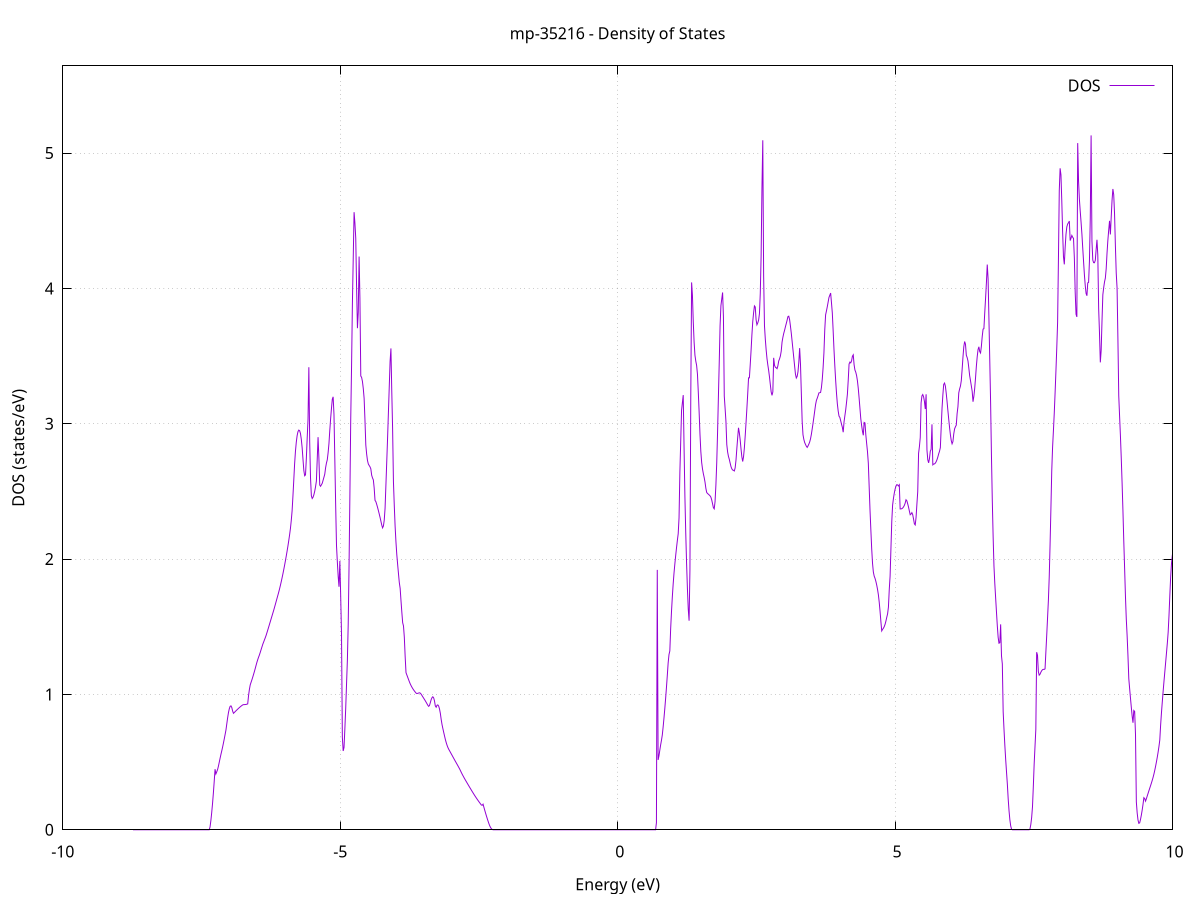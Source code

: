 set title 'mp-35216 - Density of States'
set xlabel 'Energy (eV)'
set ylabel 'DOS (states/eV)'
set grid
set xrange [-10:10]
set yrange [0:5.644]
set xzeroaxis lt -1
set terminal png size 800,600
set output 'mp-35216_dos_gnuplot.png'
plot '-' using 1:2 with lines title 'DOS'
-8.735200 0.000000
-8.720100 0.000000
-8.705000 0.000000
-8.689900 0.000000
-8.674900 0.000000
-8.659800 0.000000
-8.644700 0.000000
-8.629600 0.000000
-8.614500 0.000000
-8.599400 0.000000
-8.584300 0.000000
-8.569200 0.000000
-8.554100 0.000000
-8.539000 0.000000
-8.523900 0.000000
-8.508800 0.000000
-8.493700 0.000000
-8.478600 0.000000
-8.463500 0.000000
-8.448400 0.000000
-8.433300 0.000000
-8.418200 0.000000
-8.403100 0.000000
-8.388100 0.000000
-8.373000 0.000000
-8.357900 0.000000
-8.342800 0.000000
-8.327700 0.000000
-8.312600 0.000000
-8.297500 0.000000
-8.282400 0.000000
-8.267300 0.000000
-8.252200 0.000000
-8.237100 0.000000
-8.222000 0.000000
-8.206900 0.000000
-8.191800 0.000000
-8.176700 0.000000
-8.161600 0.000000
-8.146500 0.000000
-8.131400 0.000000
-8.116300 0.000000
-8.101300 0.000000
-8.086200 0.000000
-8.071100 0.000000
-8.056000 0.000000
-8.040900 0.000000
-8.025800 0.000000
-8.010700 0.000000
-7.995600 0.000000
-7.980500 0.000000
-7.965400 0.000000
-7.950300 0.000000
-7.935200 0.000000
-7.920100 0.000000
-7.905000 0.000000
-7.889900 0.000000
-7.874800 0.000000
-7.859700 0.000000
-7.844600 0.000000
-7.829500 0.000000
-7.814500 0.000000
-7.799400 0.000000
-7.784300 0.000000
-7.769200 0.000000
-7.754100 0.000000
-7.739000 0.000000
-7.723900 0.000000
-7.708800 0.000000
-7.693700 0.000000
-7.678600 0.000000
-7.663500 0.000000
-7.648400 0.000000
-7.633300 0.000000
-7.618200 0.000000
-7.603100 0.000000
-7.588000 0.000000
-7.572900 0.000000
-7.557800 0.000000
-7.542700 0.000000
-7.527700 0.000000
-7.512600 0.000000
-7.497500 0.000000
-7.482400 0.000000
-7.467300 0.000000
-7.452200 0.000000
-7.437100 0.000000
-7.422000 0.000000
-7.406900 0.000000
-7.391800 0.000000
-7.376700 0.000000
-7.361600 0.000100
-7.346500 0.019600
-7.331400 0.067400
-7.316300 0.126100
-7.301200 0.194000
-7.286100 0.271000
-7.271000 0.357000
-7.255900 0.447800
-7.240900 0.412600
-7.225800 0.427800
-7.210700 0.444200
-7.195600 0.469000
-7.180500 0.498200
-7.165400 0.527900
-7.150300 0.556200
-7.135200 0.582600
-7.120100 0.610200
-7.105000 0.640100
-7.089900 0.671400
-7.074800 0.703300
-7.059700 0.736000
-7.044600 0.781200
-7.029500 0.826300
-7.014400 0.865300
-6.999300 0.893900
-6.984200 0.911900
-6.969100 0.915400
-6.954100 0.903200
-6.939000 0.877000
-6.923900 0.860400
-6.908800 0.866400
-6.893700 0.872700
-6.878600 0.879000
-6.863500 0.885100
-6.848400 0.891000
-6.833300 0.896900
-6.818200 0.902600
-6.803100 0.908000
-6.788000 0.913200
-6.772900 0.917900
-6.757800 0.922400
-6.742700 0.924500
-6.727600 0.924800
-6.712500 0.925300
-6.697400 0.926300
-6.682300 0.927700
-6.667300 0.930300
-6.652200 0.991300
-6.637100 1.036100
-6.622000 1.070500
-6.606900 1.089300
-6.591800 1.107800
-6.576700 1.127600
-6.561600 1.148200
-6.546500 1.169600
-6.531400 1.191900
-6.516300 1.215300
-6.501200 1.237700
-6.486100 1.257700
-6.471000 1.275600
-6.455900 1.292100
-6.440800 1.311400
-6.425700 1.331300
-6.410600 1.351100
-6.395600 1.370600
-6.380500 1.386800
-6.365400 1.403100
-6.350300 1.419500
-6.335200 1.436700
-6.320100 1.456600
-6.305000 1.476800
-6.289900 1.497300
-6.274800 1.518000
-6.259700 1.538600
-6.244600 1.559300
-6.229500 1.579900
-6.214400 1.600500
-6.199300 1.621200
-6.184200 1.642900
-6.169100 1.665300
-6.154000 1.687700
-6.138900 1.710100
-6.123800 1.732500
-6.108800 1.754900
-6.093700 1.779100
-6.078600 1.805000
-6.063500 1.832200
-6.048400 1.860500
-6.033300 1.890100
-6.018200 1.921000
-6.003100 1.953200
-5.988000 1.986800
-5.972900 2.021600
-5.957800 2.057900
-5.942700 2.095900
-5.927600 2.136400
-5.912500 2.178800
-5.897400 2.226000
-5.882300 2.285000
-5.867200 2.356700
-5.852100 2.465600
-5.837000 2.582700
-5.822000 2.702800
-5.806900 2.795900
-5.791800 2.863400
-5.776700 2.911700
-5.761600 2.941400
-5.746500 2.953000
-5.731400 2.948300
-5.716300 2.927500
-5.701200 2.884600
-5.686100 2.822500
-5.671000 2.737500
-5.655900 2.655200
-5.640800 2.615500
-5.625700 2.622100
-5.610600 2.742900
-5.595500 2.891400
-5.580400 3.032300
-5.565300 3.417400
-5.550200 2.866400
-5.535200 2.599200
-5.520100 2.468000
-5.505000 2.447600
-5.489900 2.456900
-5.474800 2.475100
-5.459700 2.501200
-5.444600 2.535000
-5.429500 2.576600
-5.414400 2.736800
-5.399300 2.900800
-5.384200 2.744600
-5.369100 2.547000
-5.354000 2.537800
-5.338900 2.549000
-5.323800 2.560200
-5.308700 2.582400
-5.293600 2.604400
-5.278500 2.627400
-5.263400 2.675100
-5.248400 2.709100
-5.233300 2.733400
-5.218200 2.786000
-5.203100 2.853200
-5.188000 2.950500
-5.172900 3.037400
-5.157800 3.113100
-5.142700 3.181200
-5.127600 3.198900
-5.112500 3.067600
-5.097400 2.740200
-5.082300 2.404600
-5.067200 2.101200
-5.052100 1.981200
-5.037000 1.873700
-5.021900 1.795600
-5.006800 1.986800
-4.991700 1.731600
-4.976600 1.441700
-4.961600 0.684000
-4.946500 0.582400
-4.931400 0.608500
-4.916300 0.745800
-4.901200 0.896100
-4.886100 1.076300
-4.871000 1.252700
-4.855900 1.518400
-4.840800 1.952700
-4.825700 2.471900
-4.810600 3.032500
-4.795500 3.428600
-4.780400 3.886300
-4.765300 4.224400
-4.750200 4.563000
-4.735100 4.482200
-4.720000 4.370200
-4.704900 4.007800
-4.689800 3.705900
-4.674800 3.822800
-4.659700 4.235100
-4.644600 3.923800
-4.629500 3.352600
-4.614400 3.342700
-4.599300 3.311700
-4.584200 3.259800
-4.569100 3.187200
-4.554000 3.026500
-4.538900 2.842900
-4.523800 2.775800
-4.508700 2.728400
-4.493600 2.702800
-4.478500 2.691800
-4.463400 2.681900
-4.448300 2.666800
-4.433200 2.619900
-4.418100 2.599500
-4.403000 2.585100
-4.388000 2.525100
-4.372900 2.434000
-4.357800 2.424600
-4.342700 2.404800
-4.327600 2.382900
-4.312500 2.359100
-4.297400 2.334200
-4.282300 2.308200
-4.267200 2.280900
-4.252100 2.252500
-4.237000 2.230600
-4.221900 2.243600
-4.206800 2.287100
-4.191700 2.375400
-4.176600 2.546100
-4.161500 2.718600
-4.146400 2.894100
-4.131300 3.083800
-4.116200 3.273100
-4.101200 3.460500
-4.086100 3.556600
-4.071000 3.241500
-4.055900 2.962800
-4.040800 2.570400
-4.025700 2.396700
-4.010600 2.242000
-3.995500 2.127100
-3.980400 2.033300
-3.965300 1.961700
-3.950200 1.893000
-3.935100 1.826600
-3.920000 1.783900
-3.904900 1.693800
-3.889800 1.608700
-3.874700 1.530500
-3.859600 1.505700
-3.844500 1.421800
-3.829400 1.278800
-3.814400 1.160900
-3.799300 1.144100
-3.784200 1.127400
-3.769100 1.110700
-3.754000 1.094000
-3.738900 1.078800
-3.723800 1.065900
-3.708700 1.054200
-3.693600 1.043700
-3.678500 1.034200
-3.663400 1.025600
-3.648300 1.017600
-3.633200 1.009900
-3.618100 1.006500
-3.603000 1.008000
-3.587900 1.010200
-3.572800 1.012100
-3.557700 1.009800
-3.542600 1.002700
-3.527600 0.992900
-3.512500 0.983000
-3.497400 0.973100
-3.482300 0.963300
-3.467200 0.953200
-3.452100 0.942700
-3.437000 0.931700
-3.421900 0.920600
-3.406800 0.912000
-3.391700 0.917600
-3.376600 0.938700
-3.361500 0.960700
-3.346400 0.975500
-3.331300 0.982700
-3.316200 0.974900
-3.301100 0.952300
-3.286000 0.915100
-3.270900 0.905400
-3.255800 0.919900
-3.240800 0.922600
-3.225700 0.913600
-3.210600 0.892800
-3.195500 0.860300
-3.180400 0.815500
-3.165300 0.777800
-3.150200 0.748200
-3.135100 0.720300
-3.120000 0.693000
-3.104900 0.667000
-3.089800 0.644200
-3.074700 0.624600
-3.059600 0.608200
-3.044500 0.595100
-3.029400 0.583900
-3.014300 0.572600
-2.999200 0.561400
-2.984100 0.550200
-2.969000 0.538900
-2.954000 0.527700
-2.938900 0.516400
-2.923800 0.505300
-2.908700 0.494400
-2.893600 0.483500
-2.878500 0.472400
-2.863400 0.461100
-2.848300 0.449700
-2.833200 0.437000
-2.818100 0.423900
-2.803000 0.411500
-2.787900 0.399700
-2.772800 0.388300
-2.757700 0.377200
-2.742600 0.366500
-2.727500 0.355900
-2.712400 0.345300
-2.697300 0.334800
-2.682200 0.324300
-2.667200 0.314000
-2.652100 0.303700
-2.637000 0.293500
-2.621900 0.283300
-2.606800 0.273200
-2.591700 0.263200
-2.576600 0.253400
-2.561500 0.243800
-2.546400 0.234600
-2.531300 0.225500
-2.516200 0.216600
-2.501100 0.207900
-2.486000 0.199400
-2.470900 0.191000
-2.455800 0.182700
-2.440700 0.181200
-2.425600 0.189100
-2.410500 0.166500
-2.395400 0.144500
-2.380400 0.123200
-2.365300 0.102600
-2.350200 0.082700
-2.335100 0.063500
-2.320000 0.045100
-2.304900 0.029000
-2.289800 0.016500
-2.274700 0.007400
-2.259600 0.002000
-2.244500 0.000000
-2.229400 0.000000
-2.214300 0.000000
-2.199200 0.000000
-2.184100 0.000000
-2.169000 0.000000
-2.153900 0.000000
-2.138800 0.000000
-2.123700 0.000000
-2.108600 0.000000
-2.093600 0.000000
-2.078500 0.000000
-2.063400 0.000000
-2.048300 0.000000
-2.033200 0.000000
-2.018100 0.000000
-2.003000 0.000000
-1.987900 0.000000
-1.972800 0.000000
-1.957700 0.000000
-1.942600 0.000000
-1.927500 0.000000
-1.912400 0.000000
-1.897300 0.000000
-1.882200 0.000000
-1.867100 0.000000
-1.852000 0.000000
-1.836900 0.000000
-1.821800 0.000000
-1.806800 0.000000
-1.791700 0.000000
-1.776600 0.000000
-1.761500 0.000000
-1.746400 0.000000
-1.731300 0.000000
-1.716200 0.000000
-1.701100 0.000000
-1.686000 0.000000
-1.670900 0.000000
-1.655800 0.000000
-1.640700 0.000000
-1.625600 0.000000
-1.610500 0.000000
-1.595400 0.000000
-1.580300 0.000000
-1.565200 0.000000
-1.550100 0.000000
-1.535000 0.000000
-1.520000 0.000000
-1.504900 0.000000
-1.489800 0.000000
-1.474700 0.000000
-1.459600 0.000000
-1.444500 0.000000
-1.429400 0.000000
-1.414300 0.000000
-1.399200 0.000000
-1.384100 0.000000
-1.369000 0.000000
-1.353900 0.000000
-1.338800 0.000000
-1.323700 0.000000
-1.308600 0.000000
-1.293500 0.000000
-1.278400 0.000000
-1.263300 0.000000
-1.248200 0.000000
-1.233200 0.000000
-1.218100 0.000000
-1.203000 0.000000
-1.187900 0.000000
-1.172800 0.000000
-1.157700 0.000000
-1.142600 0.000000
-1.127500 0.000000
-1.112400 0.000000
-1.097300 0.000000
-1.082200 0.000000
-1.067100 0.000000
-1.052000 0.000000
-1.036900 0.000000
-1.021800 0.000000
-1.006700 0.000000
-0.991600 0.000000
-0.976500 0.000000
-0.961400 0.000000
-0.946400 0.000000
-0.931300 0.000000
-0.916200 0.000000
-0.901100 0.000000
-0.886000 0.000000
-0.870900 0.000000
-0.855800 0.000000
-0.840700 0.000000
-0.825600 0.000000
-0.810500 0.000000
-0.795400 0.000000
-0.780300 0.000000
-0.765200 0.000000
-0.750100 0.000000
-0.735000 0.000000
-0.719900 0.000000
-0.704800 0.000000
-0.689700 0.000000
-0.674600 0.000000
-0.659600 0.000000
-0.644500 0.000000
-0.629400 0.000000
-0.614300 0.000000
-0.599200 0.000000
-0.584100 0.000000
-0.569000 0.000000
-0.553900 0.000000
-0.538800 0.000000
-0.523700 0.000000
-0.508600 0.000000
-0.493500 0.000000
-0.478400 0.000000
-0.463300 0.000000
-0.448200 0.000000
-0.433100 0.000000
-0.418000 0.000000
-0.402900 0.000000
-0.387800 0.000000
-0.372800 0.000000
-0.357700 0.000000
-0.342600 0.000000
-0.327500 0.000000
-0.312400 0.000000
-0.297300 0.000000
-0.282200 0.000000
-0.267100 0.000000
-0.252000 0.000000
-0.236900 0.000000
-0.221800 0.000000
-0.206700 0.000000
-0.191600 0.000000
-0.176500 0.000000
-0.161400 0.000000
-0.146300 0.000000
-0.131200 0.000000
-0.116100 0.000000
-0.101000 0.000000
-0.086000 0.000000
-0.070900 0.000000
-0.055800 0.000000
-0.040700 0.000000
-0.025600 0.000000
-0.010500 0.000000
0.004600 0.000000
0.019700 0.000000
0.034800 0.000000
0.049900 0.000000
0.065000 0.000000
0.080100 0.000000
0.095200 0.000000
0.110300 0.000000
0.125400 0.000000
0.140500 0.000000
0.155600 0.000000
0.170700 0.000000
0.185800 0.000000
0.200800 0.000000
0.215900 0.000000
0.231000 0.000000
0.246100 0.000000
0.261200 0.000000
0.276300 0.000000
0.291400 0.000000
0.306500 0.000000
0.321600 0.000000
0.336700 0.000000
0.351800 0.000000
0.366900 0.000000
0.382000 0.000000
0.397100 0.000000
0.412200 0.000000
0.427300 0.000000
0.442400 0.000000
0.457500 0.000000
0.472600 0.000000
0.487600 0.000000
0.502700 0.000000
0.517800 0.000000
0.532900 0.000000
0.548000 0.000000
0.563100 0.000000
0.578200 0.000000
0.593300 0.000000
0.608400 0.000000
0.623500 0.000000
0.638600 0.000000
0.653700 0.000000
0.668800 0.000000
0.683900 0.000000
0.699000 0.052100
0.714100 1.920300
0.729200 0.515900
0.744300 0.545500
0.759400 0.586700
0.774400 0.625800
0.789500 0.660600
0.804600 0.699600
0.819700 0.758600
0.834800 0.824200
0.849900 0.895300
0.865000 0.971900
0.880100 1.054100
0.895200 1.141700
0.910300 1.232700
0.925400 1.294300
0.940500 1.321400
0.955600 1.486800
0.970700 1.613500
0.985800 1.722300
1.000900 1.816800
1.016000 1.897200
1.031100 1.964700
1.046200 2.026500
1.061200 2.084300
1.076300 2.138000
1.091400 2.187500
1.106500 2.304800
1.121600 2.641400
1.136700 2.869200
1.151800 3.098000
1.166900 3.156300
1.182000 3.211500
1.197100 2.822600
1.212200 2.463000
1.227300 2.194000
1.242400 1.970800
1.257500 1.781300
1.272600 1.630900
1.287700 1.544600
1.302800 1.917500
1.317900 3.185400
1.333000 4.044200
1.348000 3.948200
1.363100 3.752400
1.378200 3.602600
1.393300 3.506000
1.408400 3.462500
1.423500 3.430500
1.438600 3.365100
1.453700 3.231900
1.468800 3.084200
1.483900 2.922600
1.499000 2.795600
1.514100 2.714100
1.529200 2.666100
1.544300 2.631500
1.559400 2.603100
1.574500 2.569000
1.589600 2.524000
1.604700 2.492600
1.619700 2.484600
1.634800 2.479600
1.649900 2.473600
1.665000 2.467600
1.680100 2.458000
1.695200 2.437600
1.710300 2.409400
1.725400 2.380100
1.740500 2.371200
1.755600 2.424500
1.770700 2.545800
1.785800 2.711000
1.800900 2.936200
1.816000 3.200300
1.831100 3.453700
1.846200 3.724600
1.861300 3.872000
1.876400 3.922200
1.891500 3.969800
1.906500 3.790900
1.921600 3.205200
1.936700 3.113400
1.951800 3.017200
1.966900 2.846800
1.982000 2.791400
1.997100 2.758500
2.012200 2.737200
2.027300 2.709300
2.042400 2.683800
2.057500 2.667100
2.072600 2.658000
2.087700 2.655700
2.102800 2.651000
2.117900 2.674200
2.133000 2.731400
2.148100 2.816100
2.163200 2.896000
2.178300 2.970100
2.193300 2.933000
2.208400 2.880300
2.223500 2.814100
2.238600 2.755600
2.253700 2.720700
2.268800 2.755500
2.283900 2.821100
2.299000 2.910400
2.314100 3.008000
2.329200 3.112400
2.344300 3.221400
2.359400 3.339100
2.374500 3.339200
2.389600 3.436400
2.404700 3.541100
2.419800 3.657300
2.434900 3.754200
2.450000 3.818000
2.465100 3.870600
2.480100 3.862700
2.495200 3.768100
2.510300 3.731000
2.525400 3.744900
2.540500 3.765100
2.555600 3.813600
2.570700 3.964200
2.585800 4.239700
2.600900 4.740600
2.616000 5.094500
2.631100 4.094800
2.646200 3.724700
2.661300 3.625400
2.676400 3.546300
2.691500 3.481600
2.706600 3.434400
2.721700 3.394000
2.736800 3.344700
2.751900 3.288900
2.766900 3.235500
2.782000 3.209600
2.797100 3.235600
2.812200 3.486800
2.827300 3.431600
2.842400 3.417500
2.857500 3.413300
2.872600 3.407000
2.887700 3.427400
2.902800 3.463300
2.917900 3.479300
2.933000 3.500300
2.948100 3.536000
2.963200 3.603400
2.978300 3.638600
2.993400 3.667300
3.008500 3.690300
3.023600 3.716000
3.038700 3.739700
3.053700 3.763800
3.068800 3.791200
3.083900 3.794600
3.099000 3.770200
3.114100 3.722000
3.129200 3.670000
3.144300 3.609600
3.159400 3.548000
3.174500 3.487500
3.189600 3.425600
3.204700 3.366200
3.219800 3.337800
3.234900 3.349200
3.250000 3.383100
3.265100 3.454000
3.280200 3.558700
3.295300 3.439600
3.310400 3.229300
3.325500 3.017600
3.340500 2.918500
3.355600 2.884500
3.370700 2.861300
3.385800 2.847100
3.400900 2.833800
3.416000 2.825200
3.431100 2.835900
3.446200 2.849500
3.461300 2.865400
3.476400 2.888900
3.491500 2.921900
3.506600 2.962200
3.521700 3.004300
3.536800 3.048700
3.551900 3.094400
3.567000 3.140600
3.582100 3.172100
3.597200 3.188700
3.612300 3.207100
3.627300 3.227700
3.642400 3.229200
3.657500 3.231000
3.672600 3.266800
3.687700 3.327500
3.702800 3.413600
3.717900 3.524500
3.733000 3.695600
3.748100 3.804700
3.763200 3.833300
3.778300 3.864300
3.793400 3.898500
3.808500 3.932900
3.823600 3.949300
3.838700 3.965500
3.853800 3.894400
3.868900 3.818600
3.884000 3.688200
3.899100 3.548300
3.914100 3.428300
3.929200 3.320000
3.944300 3.225300
3.959400 3.148200
3.974500 3.094000
3.989600 3.056300
4.004700 3.046600
4.019800 3.022200
4.034900 2.996500
4.050000 2.973400
4.065100 2.937300
4.080200 3.013400
4.095300 3.059000
4.110400 3.103400
4.125500 3.158700
4.140600 3.217600
4.155700 3.321200
4.170800 3.440900
4.185900 3.455400
4.200900 3.449500
4.216000 3.464500
4.231100 3.498700
4.246200 3.509100
4.261300 3.437000
4.276400 3.396900
4.291500 3.381100
4.306600 3.356000
4.321700 3.316700
4.336800 3.261000
4.351900 3.189500
4.367000 3.113500
4.382100 3.036500
4.397200 2.987600
4.412300 2.944500
4.427400 2.914600
4.442500 3.009600
4.457600 3.006100
4.472700 2.918700
4.487700 2.855000
4.502800 2.793600
4.517900 2.708500
4.533000 2.536800
4.548100 2.364600
4.563200 2.218800
4.578300 2.079100
4.593400 1.970300
4.608500 1.904600
4.623600 1.874200
4.638700 1.858000
4.653800 1.835800
4.668900 1.808500
4.684000 1.776100
4.699100 1.736400
4.714200 1.682000
4.729300 1.614100
4.744400 1.538400
4.759500 1.469300
4.774500 1.480400
4.789600 1.489100
4.804700 1.501000
4.819800 1.518000
4.834900 1.541500
4.850000 1.569600
4.865100 1.595500
4.880200 1.644900
4.895300 1.775000
4.910400 1.873800
4.925500 2.078200
4.940600 2.278500
4.955700 2.399400
4.970800 2.448100
4.985900 2.487500
5.001000 2.517600
5.016100 2.538800
5.031200 2.550000
5.046300 2.547600
5.061300 2.540200
5.076400 2.549000
5.091500 2.370400
5.106600 2.370800
5.121700 2.372400
5.136800 2.377100
5.151900 2.385200
5.167000 2.396600
5.182100 2.413400
5.197200 2.438300
5.212300 2.430700
5.227400 2.408800
5.242500 2.384200
5.257600 2.355200
5.272700 2.327400
5.287800 2.332800
5.302900 2.343100
5.318000 2.327900
5.333100 2.295300
5.348100 2.260200
5.363200 2.252300
5.378300 2.307400
5.393400 2.405600
5.408500 2.498200
5.423600 2.781300
5.438700 2.830800
5.453800 2.898200
5.468900 3.153100
5.484000 3.205800
5.499100 3.215600
5.514200 3.198300
5.529300 3.164700
5.544400 3.108900
5.559500 3.217400
5.574600 2.806400
5.589700 2.733100
5.604800 2.711000
5.619900 2.743100
5.634900 2.796800
5.650000 2.810900
5.665100 2.995500
5.680200 2.696300
5.695300 2.702200
5.710400 2.703200
5.725500 2.709000
5.740600 2.719400
5.755700 2.734500
5.770800 2.754200
5.785900 2.777400
5.801000 2.796500
5.816100 2.823500
5.831200 2.972400
5.846300 3.113100
5.861400 3.213100
5.876500 3.290600
5.891600 3.300500
5.906700 3.278400
5.921700 3.226200
5.936800 3.164500
5.951900 3.097600
5.967000 3.032800
5.982100 2.972400
5.997200 2.918300
6.012300 2.876300
6.027400 2.851500
6.042500 2.867400
6.057600 2.924400
6.072700 2.962100
6.087800 2.977500
6.102900 2.989500
6.118000 3.074400
6.133100 3.126200
6.148200 3.228500
6.163300 3.256900
6.178400 3.278400
6.193500 3.318100
6.208500 3.400600
6.223600 3.491700
6.238700 3.568800
6.253800 3.607500
6.268900 3.587700
6.284000 3.506300
6.299100 3.489000
6.314200 3.463500
6.329300 3.411400
6.344400 3.354800
6.359500 3.318000
6.374600 3.279000
6.389700 3.239700
6.404800 3.162600
6.419900 3.202200
6.435000 3.260400
6.450100 3.338900
6.465200 3.425000
6.480300 3.495300
6.495300 3.547400
6.510400 3.568500
6.525500 3.533200
6.540600 3.522700
6.555700 3.573200
6.570800 3.645100
6.585900 3.698900
6.601000 3.702600
6.616100 3.819200
6.631200 3.926900
6.646300 4.042600
6.661400 4.176000
6.676500 4.071100
6.691600 3.776500
6.706700 3.470100
6.721800 3.156100
6.736900 2.767700
6.752000 2.438200
6.767100 2.170700
6.782100 1.950800
6.797200 1.821600
6.812300 1.714800
6.827400 1.610100
6.842500 1.507700
6.857600 1.422300
6.872700 1.378300
6.887800 1.382200
6.902900 1.517700
6.918000 1.285500
6.933100 1.224900
6.948200 0.872700
6.963300 0.741600
6.978400 0.624000
6.993500 0.519100
7.008600 0.426800
7.023700 0.336400
7.038800 0.227900
7.053900 0.140400
7.068900 0.074000
7.084000 0.028700
7.099100 0.004400
7.114200 0.000000
7.129300 0.000000
7.144400 0.000000
7.159500 0.000000
7.174600 0.000000
7.189700 0.000000
7.204800 0.000000
7.219900 0.000000
7.235000 0.000000
7.250100 0.000000
7.265200 0.000000
7.280300 0.000000
7.295400 0.000000
7.310500 0.000000
7.325600 0.000000
7.340700 0.000000
7.355700 0.000000
7.370800 0.000000
7.385900 0.000000
7.401000 0.000000
7.416100 0.000000
7.431200 0.006000
7.446300 0.038900
7.461400 0.090000
7.476500 0.169200
7.491600 0.318200
7.506700 0.485100
7.521800 0.613300
7.536900 0.742200
7.552000 1.312000
7.567100 1.290400
7.582200 1.169300
7.597300 1.142400
7.612400 1.149100
7.627500 1.163900
7.642500 1.175100
7.657600 1.182700
7.672700 1.185400
7.687800 1.185000
7.702900 1.188800
7.718000 1.314600
7.733100 1.436300
7.748200 1.565700
7.763300 1.695300
7.778400 1.868900
7.793500 2.105800
7.808600 2.372200
7.823700 2.650700
7.838800 2.826100
7.853900 2.949200
7.869000 3.077500
7.884100 3.228100
7.899200 3.389400
7.914300 3.560600
7.929300 3.749100
7.944400 4.220200
7.959500 4.722100
7.974600 4.887200
7.989700 4.839000
8.004800 4.645600
8.019900 4.414600
8.035000 4.234800
8.050100 4.177500
8.065200 4.300200
8.080300 4.399100
8.095400 4.454600
8.110500 4.475700
8.125600 4.485500
8.140700 4.497400
8.155800 4.353200
8.170900 4.370400
8.186000 4.391200
8.201100 4.377700
8.216100 4.369300
8.231200 4.224800
8.246300 3.972300
8.261400 3.809000
8.276500 3.789300
8.291600 5.073400
8.306700 4.794500
8.321800 4.659800
8.336900 4.571200
8.352000 4.490000
8.367100 4.402600
8.382200 4.298700
8.397300 4.197200
8.412400 4.100200
8.427500 4.020700
8.442600 3.962500
8.457700 3.945600
8.472800 4.040900
8.487900 4.044000
8.502900 4.200800
8.518000 4.513500
8.533100 5.130500
8.548200 4.350700
8.563300 4.209500
8.578400 4.190200
8.593500 4.189400
8.608600 4.207400
8.623700 4.285000
8.638800 4.359200
8.653900 4.246200
8.669000 3.852800
8.684100 3.672300
8.699200 3.453400
8.714300 3.541200
8.729400 3.758300
8.744500 3.952800
8.759600 4.004900
8.774700 4.047400
8.789700 4.075800
8.804800 4.144400
8.819900 4.259400
8.835000 4.354400
8.850100 4.430600
8.865200 4.498900
8.880300 4.398600
8.895400 4.525500
8.910500 4.650600
8.925600 4.734400
8.940700 4.691900
8.955800 4.549800
8.970900 4.314900
8.986000 4.112600
9.001100 4.001900
9.016200 3.625000
9.031300 3.206800
9.046400 3.056100
9.061500 2.910900
9.076500 2.746500
9.091600 2.562700
9.106700 2.359200
9.121800 2.134800
9.136900 1.933900
9.152000 1.726500
9.167100 1.557800
9.182200 1.434200
9.197300 1.286900
9.212400 1.116200
9.227500 1.043200
9.242600 0.972900
9.257700 0.905100
9.272800 0.840000
9.287900 0.790700
9.303000 0.881400
9.318100 0.874400
9.333200 0.704900
9.348300 0.205700
9.363300 0.124600
9.378400 0.071900
9.393500 0.047500
9.408600 0.051400
9.423700 0.077000
9.438800 0.108800
9.453900 0.146100
9.469000 0.188800
9.484100 0.237100
9.499200 0.230100
9.514300 0.211700
9.529400 0.229700
9.544500 0.249300
9.559600 0.268700
9.574700 0.288000
9.589800 0.307100
9.604900 0.326000
9.620000 0.345300
9.635100 0.365600
9.650100 0.387200
9.665200 0.411600
9.680300 0.439000
9.695400 0.469200
9.710500 0.501500
9.725600 0.536000
9.740700 0.573800
9.755800 0.615300
9.770900 0.663100
9.786000 0.773100
9.801100 0.864800
9.816200 0.945500
9.831300 1.023300
9.846400 1.096000
9.861500 1.166300
9.876600 1.236600
9.891700 1.307000
9.906800 1.378200
9.921800 1.458800
9.936900 1.583700
9.952000 1.732000
9.967100 1.870800
9.982200 1.969100
9.997300 2.028600
10.012400 2.067500
10.027500 2.092500
10.042600 2.105200
10.057700 2.105300
10.072800 2.095100
10.087900 2.076400
10.103000 2.054000
10.118100 2.030900
10.133200 2.040100
10.148300 2.079100
10.163400 2.143400
10.178500 2.173500
10.193600 2.178400
10.208600 2.176700
10.223700 2.167400
10.238800 2.137500
10.253900 2.102100
10.269000 2.070200
10.284100 2.044300
10.299200 2.017000
10.314300 1.987300
10.329400 1.952600
10.344500 1.917600
10.359600 1.895600
10.374700 1.882900
10.389800 1.877900
10.404900 1.881700
10.420000 1.894300
10.435100 1.913500
10.450200 1.924800
10.465300 1.947000
10.480400 1.965800
10.495400 1.979900
10.510500 1.986500
10.525600 1.942800
10.540700 1.864800
10.555800 1.754200
10.570900 1.583300
10.586000 1.424200
10.601100 1.297800
10.616200 1.257600
10.631300 1.204000
10.646400 1.163100
10.661500 1.134800
10.676600 1.045800
10.691700 0.890900
10.706800 0.847400
10.721900 0.862100
10.737000 0.876200
10.752100 0.870800
10.767200 0.856500
10.782200 0.840300
10.797300 0.822300
10.812400 0.800700
10.827500 0.771900
10.842600 0.735800
10.857700 0.698900
10.872800 0.676600
10.887900 0.662500
10.903000 0.656700
10.918100 0.659000
10.933200 0.666000
10.948300 0.685200
10.963400 0.712400
10.978500 0.745700
10.993600 0.785300
11.008700 0.831000
11.023800 0.886000
11.038900 0.954100
11.054000 1.002300
11.069000 1.037200
11.084100 1.080700
11.099200 1.132100
11.114300 1.197500
11.129400 1.212900
11.144500 1.257500
11.159600 1.322200
11.174700 1.395600
11.189800 1.463500
11.204900 1.530800
11.220000 1.598500
11.235100 1.668700
11.250200 1.737600
11.265300 1.807600
11.280400 1.928500
11.295500 2.194900
11.310600 2.344800
11.325700 2.416700
11.340800 2.409800
11.355800 2.363100
11.370900 2.301200
11.386000 2.238900
11.401100 2.342800
11.416200 2.452000
11.431300 2.401600
11.446400 2.232000
11.461500 2.169600
11.476600 2.098100
11.491700 2.025300
11.506800 1.950300
11.521900 1.873200
11.537000 1.796100
11.552100 1.732400
11.567200 1.688400
11.582300 1.727200
11.597400 1.851300
11.612500 1.943600
11.627600 2.009400
11.642600 2.102200
11.657700 2.248200
11.672800 2.391000
11.687900 2.508000
11.703000 2.593800
11.718100 2.597000
11.733200 2.551000
11.748300 2.337100
11.763400 2.148000
11.778500 2.149700
11.793600 2.162200
11.808700 2.178900
11.823800 2.197900
11.838900 2.219200
11.854000 2.241600
11.869100 2.272300
11.884200 2.324200
11.899300 2.395200
11.914400 2.485300
11.929400 2.576900
11.944500 2.652100
11.959600 2.712400
11.974700 2.771200
11.989800 2.812900
12.004900 2.836900
12.020000 2.861500
12.035100 2.904100
12.050200 2.983500
12.065300 3.071800
12.080400 3.105400
12.095500 3.100100
12.110600 3.062400
12.125700 3.003700
12.140800 2.961100
12.155900 2.898700
12.171000 2.814200
12.186100 2.717700
12.201200 2.618200
12.216200 2.571900
12.231300 2.590500
12.246400 2.640600
12.261500 2.721600
12.276600 2.828300
12.291700 2.914900
12.306800 2.966300
12.321900 3.008200
12.337000 3.065300
12.352100 3.135200
12.367200 3.142900
12.382300 2.856100
12.397400 2.976300
12.412500 3.175400
12.427600 3.323600
12.442700 3.419800
12.457800 3.485300
12.472900 3.497200
12.488000 3.433000
12.503000 3.411900
12.518100 3.440000
12.533200 3.476800
12.548300 3.504300
12.563400 3.421900
12.578500 3.310200
12.593600 3.362300
12.608700 3.435900
12.623800 3.519300
12.638900 3.604000
12.654000 3.635700
12.669100 3.625700
12.684200 3.612500
12.699300 3.535900
12.714400 3.304700
12.729500 3.278500
12.744600 3.300800
12.759700 3.324100
12.774800 3.361900
12.789800 3.413100
12.804900 3.506000
12.820000 3.598900
12.835100 3.672200
12.850200 3.737500
12.865300 3.804400
12.880400 3.851800
12.895500 3.867600
12.910600 3.860500
12.925700 3.828900
12.940800 3.781200
12.955900 3.747100
12.971000 3.703400
12.986100 3.652100
13.001200 3.605900
13.016300 3.572900
13.031400 3.568900
13.046500 3.568800
13.061600 3.564700
13.076600 3.555200
13.091700 3.537300
13.106800 3.515100
13.121900 3.450100
13.137000 3.338300
13.152100 3.690000
13.167200 3.751000
13.182300 3.830600
13.197400 3.803800
13.212500 3.747800
13.227600 3.735400
13.242700 3.721300
13.257800 3.697100
13.272900 3.671800
13.288000 3.643400
13.303100 3.519300
13.318200 3.398800
13.333300 3.283900
13.348400 3.180200
13.363400 3.106800
13.378500 3.046800
13.393600 3.010700
13.408700 2.992200
13.423800 2.973500
13.438900 2.948800
13.454000 2.924000
13.469100 2.893800
13.484200 2.867700
13.499300 2.980300
13.514400 2.747700
13.529500 2.656400
13.544600 2.636000
13.559700 2.630800
13.574800 2.642700
13.589900 2.667500
13.605000 2.704300
13.620100 2.752900
13.635200 2.813100
13.650200 2.892000
13.665300 3.003500
13.680400 3.142100
13.695500 3.277100
13.710600 3.339800
13.725700 3.241800
13.740800 3.231300
13.755900 3.260600
13.771000 3.309800
13.786100 3.371700
13.801200 3.436300
13.816300 3.584800
13.831400 3.719700
13.846500 3.814900
13.861600 4.018100
13.876700 4.216100
13.891800 4.248000
13.906900 3.746900
13.922000 3.725700
13.937000 3.699100
13.952100 3.679200
13.967200 3.677400
13.982300 3.712700
13.997400 3.745400
14.012500 3.799500
14.027600 3.965300
14.042700 3.986400
14.057800 3.985700
14.072900 4.009700
14.088000 4.040400
14.103100 4.076500
14.118200 4.116700
14.133300 4.160100
14.148400 4.197500
14.163500 4.230700
14.178600 4.262600
14.193700 4.296600
14.208800 4.358900
14.223800 4.418200
14.238900 4.450400
14.254000 4.454100
14.269100 4.431000
14.284200 4.403500
14.299300 4.362000
14.314400 4.189100
14.329500 4.147200
14.344600 4.132500
14.359700 4.145400
14.374800 4.131600
14.389900 4.106200
14.405000 4.113900
14.420100 3.881900
14.435200 3.922600
14.450300 4.172200
14.465400 4.287900
14.480500 4.243500
14.495600 4.218700
14.510600 4.196900
14.525700 4.153200
14.540800 4.088600
14.555900 4.021000
14.571000 3.962500
14.586100 3.904900
14.601200 3.972400
14.616300 3.953900
14.631400 3.808700
14.646500 3.767300
14.661600 3.730700
14.676700 3.699200
14.691800 3.670400
14.706900 3.643200
14.722000 3.617700
14.737100 3.593700
14.752200 3.581000
14.767300 3.596300
14.782400 3.690600
14.797400 3.859000
14.812500 4.067500
14.827600 4.072600
14.842700 3.740700
14.857800 3.739600
14.872900 3.733000
14.888000 3.724600
14.903100 3.737300
14.918200 3.831300
14.933300 3.908100
14.948400 3.937100
14.963500 3.958300
14.978600 3.967200
14.993700 3.987200
15.008800 4.013600
15.023900 4.039200
15.039000 4.061200
15.054100 4.077800
15.069200 4.089000
15.084200 4.114300
15.099300 4.266300
15.114400 4.423900
15.129500 4.617100
15.144600 4.817700
15.159700 5.114800
15.174800 5.230100
15.189900 5.366000
15.205000 5.521800
15.220100 5.639100
15.235200 5.508000
15.250300 5.243700
15.265400 5.012100
15.280500 4.780700
15.295600 4.568100
15.310700 4.367100
15.325800 4.238600
15.340900 4.113400
15.356000 4.111200
15.371000 4.094700
15.386100 3.973100
15.401200 3.963000
15.416300 3.958400
15.431400 3.991800
15.446500 3.986000
15.461600 3.938200
15.476700 3.852200
15.491800 3.767300
15.506900 3.794300
15.522000 4.004100
15.537100 4.274800
15.552200 4.379700
15.567300 4.416100
15.582400 4.405600
15.597500 4.369900
15.612600 4.324300
15.627700 4.325400
15.642800 4.339200
15.657800 4.317300
15.672900 4.252100
15.688000 4.181700
15.703100 4.104700
15.718200 4.022200
15.733300 3.934200
15.748400 3.840800
15.763500 3.750400
15.778600 3.668400
15.793700 3.515700
15.808800 3.447700
15.823900 3.417600
15.839000 3.402200
15.854100 3.409400
15.869200 3.538300
15.884300 3.665600
15.899400 3.772800
15.914500 3.871000
15.929600 4.027300
15.944600 4.254300
15.959700 4.555700
15.974800 4.879200
15.989900 5.162800
16.005000 5.433400
16.020100 5.699600
16.035200 6.110700
16.050300 6.719800
16.065400 6.716500
16.080500 6.528200
16.095600 6.321500
16.110700 5.887300
16.125800 5.435100
16.140900 5.105100
16.156000 4.825400
16.171100 4.513800
16.186200 4.213100
16.201300 3.975600
16.216400 3.841800
16.231400 3.758700
16.246500 3.696800
16.261600 3.702500
16.276700 3.795700
16.291800 3.914400
16.306900 4.040000
16.322000 4.127100
16.337100 4.181800
16.352200 4.216300
16.367300 4.232800
16.382400 4.225900
16.397500 4.212500
16.412600 4.212000
16.427700 4.188600
16.442800 4.202700
16.457900 4.218600
16.473000 4.238100
16.488100 4.257100
16.503200 4.263800
16.518200 4.269200
16.533300 4.288900
16.548400 4.324700
16.563500 4.370200
16.578600 4.414100
16.593700 4.458900
16.608800 4.516200
16.623900 4.569900
16.639000 4.615500
16.654100 4.647200
16.669200 4.665500
16.684300 4.651800
16.699400 4.581500
16.714500 4.650100
16.729600 4.654400
16.744700 4.510400
16.759800 4.376800
16.774900 4.258100
16.790000 4.138800
16.805000 4.036400
16.820100 3.961800
16.835200 3.919500
16.850300 3.922200
16.865400 3.956800
16.880500 4.025900
16.895600 4.090300
16.910700 4.139000
16.925800 4.184100
16.940900 4.237000
16.956000 4.297100
16.971100 4.357300
16.986200 4.423700
17.001300 4.487200
17.016400 4.573800
17.031500 4.638300
17.046600 4.676000
17.061700 4.688000
17.076800 4.701300
17.091800 4.748200
17.106900 4.900900
17.122000 4.842300
17.137100 4.660100
17.152200 4.606500
17.167300 4.513400
17.182400 4.416400
17.197500 4.294700
17.212600 4.101500
17.227700 3.932100
17.242800 3.813200
17.257900 3.603300
17.273000 3.596800
17.288100 3.677600
17.303200 3.794100
17.318300 3.944500
17.333400 4.123600
17.348500 4.331500
17.363600 4.569400
17.378600 4.712700
17.393700 4.600900
17.408800 4.538500
17.423900 4.402000
17.439000 4.283500
17.454100 4.264100
17.469200 4.232800
17.484300 4.184100
17.499400 4.144500
17.514500 4.115500
17.529600 4.104500
17.544700 4.083300
17.559800 4.023700
17.574900 3.976400
17.590000 3.950800
17.605100 3.952400
17.620200 3.976700
17.635300 4.069400
17.650400 4.241500
17.665400 4.431200
17.680500 4.617200
17.695600 4.712600
17.710700 4.781700
17.725800 4.863700
17.740900 5.243100
17.756000 5.300400
17.771100 4.358400
17.786200 4.071400
17.801300 3.970300
17.816400 3.926500
17.831500 3.885200
17.846600 3.875600
17.861700 3.905700
17.876800 3.926400
17.891900 3.954200
17.907000 4.010300
17.922100 4.098600
17.937200 4.192100
17.952200 4.279100
17.967300 4.360900
17.982400 4.469500
17.997500 4.551100
18.012600 4.570100
18.027700 4.515700
18.042800 4.482600
18.057900 4.441700
18.073000 4.407000
18.088100 4.419600
18.103200 4.432100
18.118300 4.363200
18.133400 4.422100
18.148500 4.478400
18.163600 4.563100
18.178700 4.658500
18.193800 4.738600
18.208900 4.790800
18.223900 4.855500
18.239000 4.947400
18.254100 5.025400
18.269200 4.922400
18.284300 4.737000
18.299400 4.488800
18.314500 4.312700
18.329600 4.270900
18.344700 4.571300
18.359800 4.437700
18.374900 4.340600
18.390000 4.269400
18.405100 4.187600
18.420200 4.128800
18.435300 4.076800
18.450400 3.989100
18.465500 3.835700
18.480600 3.627200
18.495700 3.487100
18.510700 3.368700
18.525800 3.254600
18.540900 3.141800
18.556000 3.040400
18.571100 2.985600
18.586200 2.966300
18.601300 2.984600
18.616400 3.034800
18.631500 3.084400
18.646600 3.127800
18.661700 3.177200
18.676800 3.231600
18.691900 3.290800
18.707000 3.340600
18.722100 3.389100
18.737200 3.431900
18.752300 3.444900
18.767400 3.444000
18.782500 3.417100
18.797500 3.364200
18.812600 3.291300
18.827700 3.198700
18.842800 3.089100
18.857900 2.969100
18.873000 2.852000
18.888100 2.734300
18.903200 2.668500
18.918300 2.667000
18.933400 2.620600
18.948500 2.303100
18.963600 2.040100
18.978700 1.879700
18.993800 1.795300
19.008900 1.721500
19.024000 1.655400
19.039100 1.597100
19.054200 1.546600
19.069300 1.503700
19.084300 1.467600
19.099400 1.438100
19.114500 1.412200
19.129600 1.387200
19.144700 1.363100
19.159800 1.344600
19.174900 1.373000
19.190000 1.413400
19.205100 1.466000
19.220200 1.531400
19.235300 1.537800
19.250400 1.428600
19.265500 1.301200
19.280600 1.219800
19.295700 1.132600
19.310800 1.039600
19.325900 0.942800
19.341000 0.855300
19.356100 0.778800
19.371100 0.712900
19.386200 0.660400
19.401300 0.629300
19.416400 0.609700
19.431500 0.600900
19.446600 0.547600
19.461700 0.494800
19.476800 0.456800
19.491900 0.421400
19.507000 0.388400
19.522100 0.357900
19.537200 0.329900
19.552300 0.304400
19.567400 0.281400
19.582500 0.260900
19.597600 0.242900
19.612700 0.227300
19.627800 0.213400
19.642900 0.199900
19.657900 0.186800
19.673000 0.174700
19.688100 0.164500
19.703200 0.154600
19.718300 0.144900
19.733400 0.135600
19.748500 0.126500
19.763600 0.117700
19.778700 0.109200
19.793800 0.101000
19.808900 0.093100
19.824000 0.085500
19.839100 0.078200
19.854200 0.071100
19.869300 0.064400
19.884400 0.057900
19.899500 0.051700
19.914600 0.045800
19.929700 0.040200
19.944700 0.034900
19.959800 0.029900
19.974900 0.025200
19.990000 0.020800
20.005100 0.016600
20.020200 0.012800
20.035300 0.009200
20.050400 0.005900
20.065500 0.002900
20.080600 0.000200
20.095700 0.000000
20.110800 0.000000
20.125900 0.000000
20.141000 0.000000
20.156100 0.000000
20.171200 0.000000
20.186300 0.000000
20.201400 0.000000
20.216500 0.000000
20.231500 0.000000
20.246600 0.000000
20.261700 0.000000
20.276800 0.000000
20.291900 0.000000
20.307000 0.000000
20.322100 0.000000
20.337200 0.000000
20.352300 0.000000
20.367400 0.000000
20.382500 0.000000
20.397600 0.000000
20.412700 0.000000
20.427800 0.000000
20.442900 0.000000
20.458000 0.000000
20.473100 0.000000
20.488200 0.000000
20.503300 0.000000
20.518300 0.000000
20.533400 0.000000
20.548500 0.000000
20.563600 0.000000
20.578700 0.000000
20.593800 0.000000
20.608900 0.000000
20.624000 0.000000
20.639100 0.000000
20.654200 0.000000
20.669300 0.000000
20.684400 0.000000
20.699500 0.000000
20.714600 0.000000
20.729700 0.000000
20.744800 0.000000
20.759900 0.000000
20.775000 0.000000
20.790100 0.000000
20.805100 0.000000
20.820200 0.000000
20.835300 0.000000
20.850400 0.000000
20.865500 0.000000
20.880600 0.000000
20.895700 0.000000
20.910800 0.000000
20.925900 0.000000
20.941000 0.000000
20.956100 0.000000
20.971200 0.000000
20.986300 0.000000
21.001400 0.000000
21.016500 0.000000
21.031600 0.000000
21.046700 0.000000
21.061800 0.000000
21.076900 0.000000
21.091900 0.000000
21.107000 0.000000
21.122100 0.000000
21.137200 0.000000
21.152300 0.000000
21.167400 0.000000
21.182500 0.000000
21.197600 0.000000
21.212700 0.000000
21.227800 0.000000
21.242900 0.000000
21.258000 0.000000
21.273100 0.000000
21.288200 0.000000
21.303300 0.000000
21.318400 0.000000
21.333500 0.000000
21.348600 0.000000
21.363700 0.000000
21.378700 0.000000
21.393800 0.000000
21.408900 0.000000
21.424000 0.000000
21.439100 0.000000
21.454200 0.000000
e
